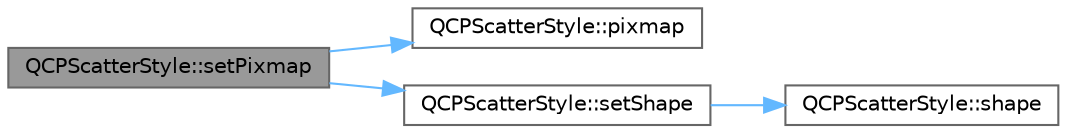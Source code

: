 digraph "QCPScatterStyle::setPixmap"
{
 // LATEX_PDF_SIZE
  bgcolor="transparent";
  edge [fontname=Helvetica,fontsize=10,labelfontname=Helvetica,labelfontsize=10];
  node [fontname=Helvetica,fontsize=10,shape=box,height=0.2,width=0.4];
  rankdir="LR";
  Node1 [label="QCPScatterStyle::setPixmap",height=0.2,width=0.4,color="gray40", fillcolor="grey60", style="filled", fontcolor="black",tooltip=" "];
  Node1 -> Node2 [color="steelblue1",style="solid"];
  Node2 [label="QCPScatterStyle::pixmap",height=0.2,width=0.4,color="grey40", fillcolor="white", style="filled",URL="$class_q_c_p_scatter_style.html#a9b2d1a2ec0aac0c74f7582d14050e93a",tooltip=" "];
  Node1 -> Node3 [color="steelblue1",style="solid"];
  Node3 [label="QCPScatterStyle::setShape",height=0.2,width=0.4,color="grey40", fillcolor="white", style="filled",URL="$class_q_c_p_scatter_style.html#a7c641c4d4c6d29cb705d3887cfce91c1",tooltip=" "];
  Node3 -> Node4 [color="steelblue1",style="solid"];
  Node4 [label="QCPScatterStyle::shape",height=0.2,width=0.4,color="grey40", fillcolor="white", style="filled",URL="$class_q_c_p_scatter_style.html#af04cad55bd7f58a96da4fc6bc46a0a1e",tooltip=" "];
}
